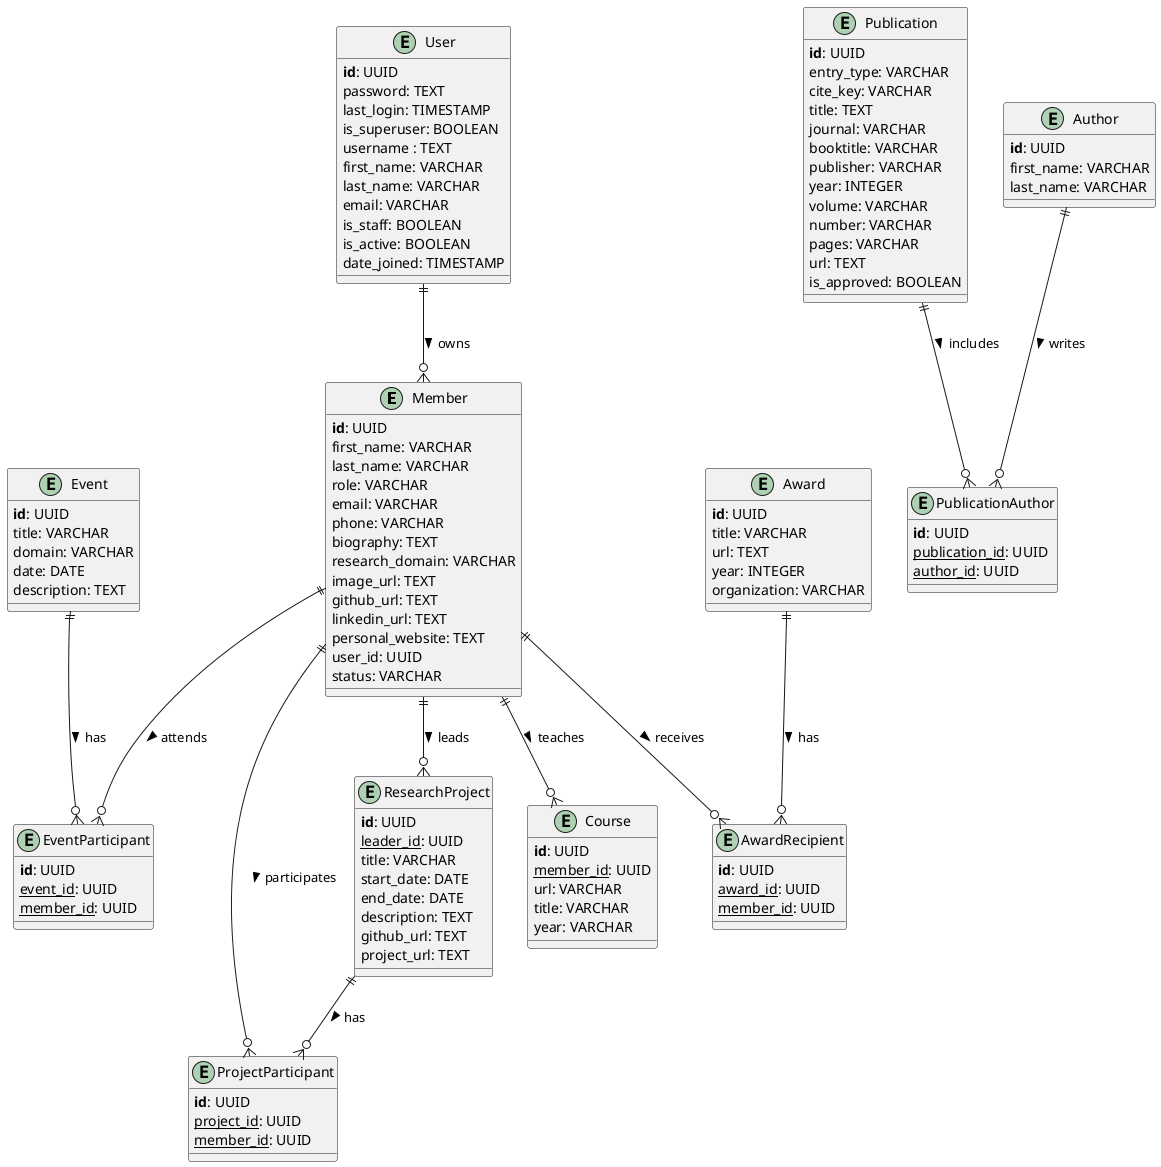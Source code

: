 @startuml
!define primary_key(x) <b>x</b>
!define foreign_key(x) <u>x</u>

entity Member {
  primary_key(id): UUID
  first_name: VARCHAR
  last_name: VARCHAR
  role: VARCHAR
  email: VARCHAR
  phone: VARCHAR
  biography: TEXT
  research_domain: VARCHAR
  image_url: TEXT
  github_url: TEXT
  linkedin_url: TEXT
  personal_website: TEXT
  user_id: UUID
  status: VARCHAR
}

entity User {
  primary_key(id): UUID
  password: TEXT
  last_login: TIMESTAMP
  is_superuser: BOOLEAN
  username : TEXT
  first_name: VARCHAR
  last_name: VARCHAR
  email: VARCHAR
  is_staff: BOOLEAN
  is_active: BOOLEAN
  date_joined: TIMESTAMP
}

entity ResearchProject {
  primary_key(id): UUID
  foreign_key(leader_id): UUID
  title: VARCHAR
  start_date: DATE
  end_date: DATE
  description: TEXT
  github_url: TEXT
  project_url: TEXT
}

entity ProjectParticipant {
  primary_key(id): UUID
  foreign_key(project_id): UUID
  foreign_key(member_id): UUID
}

entity Publication {
  primary_key(id): UUID
  entry_type: VARCHAR
  cite_key: VARCHAR
  title: TEXT
  journal: VARCHAR
  booktitle: VARCHAR
  publisher: VARCHAR
  year: INTEGER
  volume: VARCHAR
  number: VARCHAR
  pages: VARCHAR
  url: TEXT
  is_approved: BOOLEAN
}

entity Author {
  primary_key(id): UUID
  first_name: VARCHAR
  last_name: VARCHAR
}

entity PublicationAuthor {
  primary_key(id): UUID
  foreign_key(publication_id): UUID
  foreign_key(author_id): UUID
}

entity Event {
  primary_key(id): UUID
  title: VARCHAR
  domain: VARCHAR
  date: DATE
  description: TEXT
}

entity EventParticipant {
  primary_key(id): UUID
  foreign_key(event_id): UUID
  foreign_key(member_id): UUID
}

entity Award {
  primary_key(id): UUID
  title: VARCHAR
  url: TEXT
  year: INTEGER
  organization: VARCHAR
}

entity AwardRecipient {
  primary_key(id): UUID
  foreign_key(award_id): UUID
  foreign_key(member_id): UUID
}

entity Course {
  primary_key(id): UUID
  foreign_key(member_id): UUID
  url: VARCHAR
  title: VARCHAR
  year: VARCHAR
}

User ||--o{ Member : owns >
ResearchProject ||--o{ ProjectParticipant : has >
Member ||--o{ ProjectParticipant : participates >
Event ||--o{ EventParticipant : has >
Member ||--o{ EventParticipant : attends >
Award ||--o{ AwardRecipient : has >
Member ||--o{ AwardRecipient : receives >
Publication ||--o{ PublicationAuthor : includes >
Author ||--o{ PublicationAuthor : writes >
Member ||--o{ ResearchProject : leads >
Member ||--o{ Course : teaches >

@enduml
